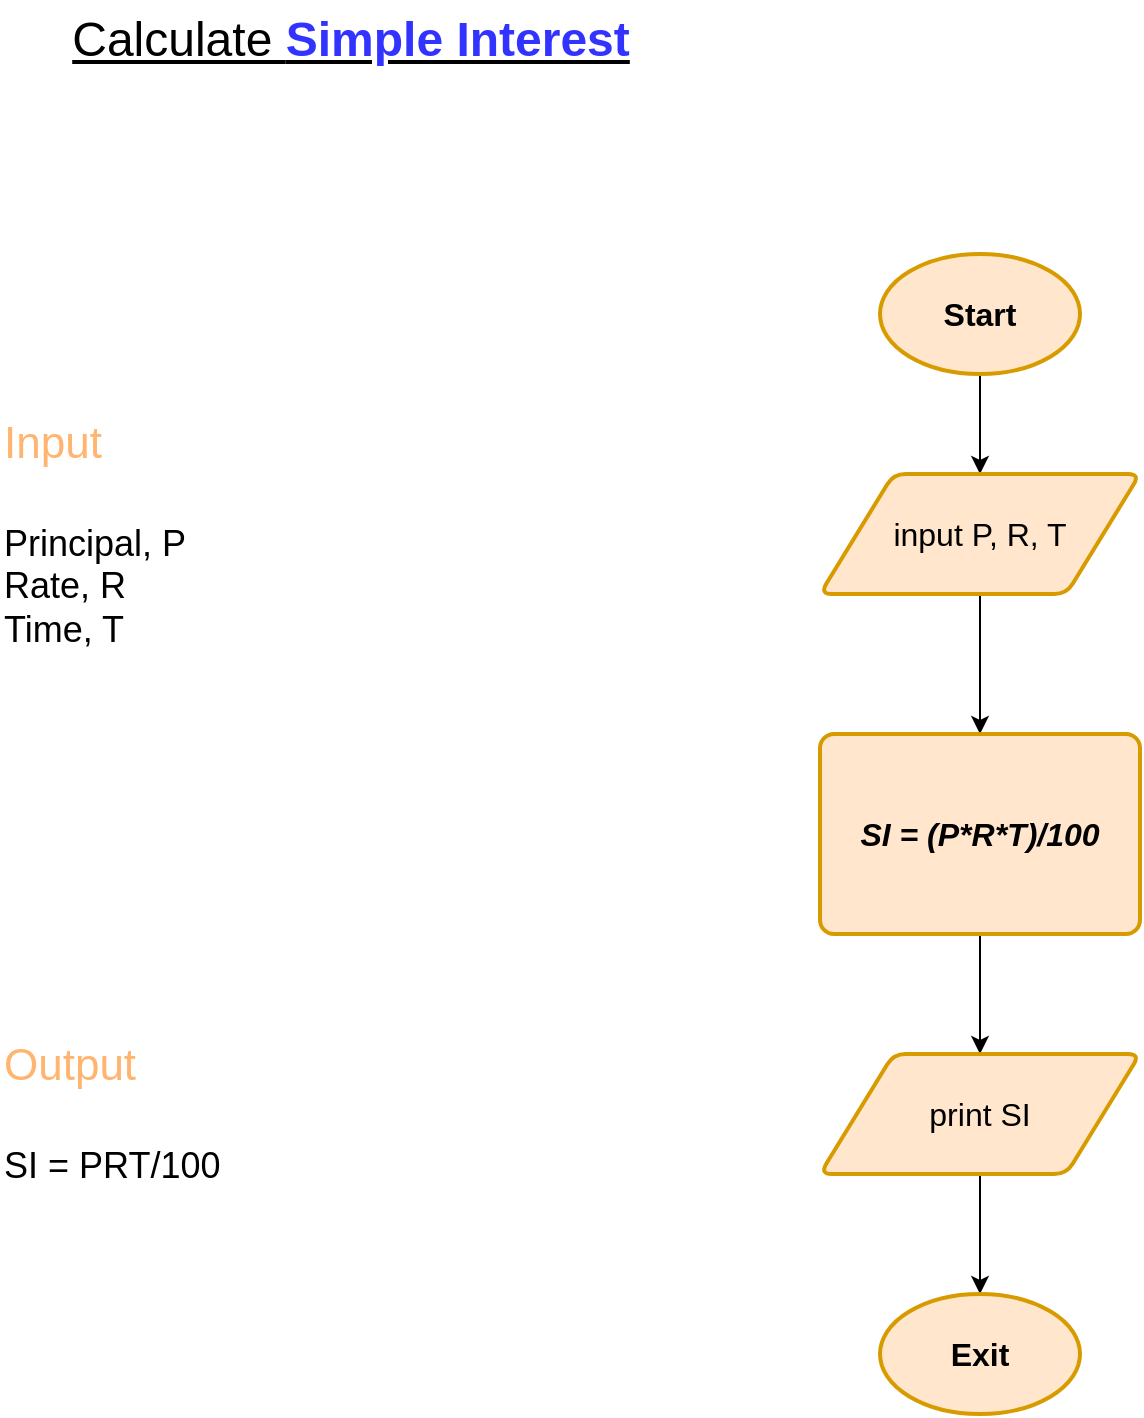 <mxfile version="26.0.16">
  <diagram name="Page-1" id="oW8YaZWi5GH37_h1e9ZP">
    <mxGraphModel dx="1434" dy="884" grid="1" gridSize="10" guides="1" tooltips="1" connect="1" arrows="1" fold="1" page="1" pageScale="1" pageWidth="850" pageHeight="1100" math="0" shadow="0">
      <root>
        <mxCell id="0" />
        <mxCell id="1" parent="0" />
        <mxCell id="ktiTCyIwKl2Dy99G9-hS-7" style="edgeStyle=orthogonalEdgeStyle;rounded=0;orthogonalLoop=1;jettySize=auto;html=1;entryX=0.5;entryY=0;entryDx=0;entryDy=0;" edge="1" parent="1" source="ktiTCyIwKl2Dy99G9-hS-1" target="ktiTCyIwKl2Dy99G9-hS-2">
          <mxGeometry relative="1" as="geometry" />
        </mxCell>
        <mxCell id="ktiTCyIwKl2Dy99G9-hS-1" value="Start" style="strokeWidth=2;html=1;shape=mxgraph.flowchart.start_1;whiteSpace=wrap;fillColor=#ffe6cc;strokeColor=#d79b00;fontSize=16;fontStyle=1" vertex="1" parent="1">
          <mxGeometry x="530" y="210" width="100" height="60" as="geometry" />
        </mxCell>
        <mxCell id="ktiTCyIwKl2Dy99G9-hS-8" style="edgeStyle=orthogonalEdgeStyle;rounded=0;orthogonalLoop=1;jettySize=auto;html=1;entryX=0.5;entryY=0;entryDx=0;entryDy=0;" edge="1" parent="1" source="ktiTCyIwKl2Dy99G9-hS-2" target="ktiTCyIwKl2Dy99G9-hS-3">
          <mxGeometry relative="1" as="geometry" />
        </mxCell>
        <mxCell id="ktiTCyIwKl2Dy99G9-hS-2" value="input P, R, T" style="shape=parallelogram;html=1;strokeWidth=2;perimeter=parallelogramPerimeter;whiteSpace=wrap;rounded=1;arcSize=12;size=0.23;fillColor=#ffe6cc;strokeColor=#d79b00;fontSize=16;" vertex="1" parent="1">
          <mxGeometry x="500" y="320" width="160" height="60" as="geometry" />
        </mxCell>
        <mxCell id="ktiTCyIwKl2Dy99G9-hS-9" style="edgeStyle=orthogonalEdgeStyle;rounded=0;orthogonalLoop=1;jettySize=auto;html=1;entryX=0.5;entryY=0;entryDx=0;entryDy=0;" edge="1" parent="1" source="ktiTCyIwKl2Dy99G9-hS-3" target="ktiTCyIwKl2Dy99G9-hS-4">
          <mxGeometry relative="1" as="geometry" />
        </mxCell>
        <mxCell id="ktiTCyIwKl2Dy99G9-hS-3" value="SI = (P*R*T)/100" style="rounded=1;whiteSpace=wrap;html=1;absoluteArcSize=1;arcSize=14;strokeWidth=2;fillColor=#ffe6cc;strokeColor=#d79b00;fontSize=16;fontStyle=3" vertex="1" parent="1">
          <mxGeometry x="500" y="450" width="160" height="100" as="geometry" />
        </mxCell>
        <mxCell id="ktiTCyIwKl2Dy99G9-hS-10" style="edgeStyle=orthogonalEdgeStyle;rounded=0;orthogonalLoop=1;jettySize=auto;html=1;entryX=0.5;entryY=0;entryDx=0;entryDy=0;entryPerimeter=0;" edge="1" parent="1" source="ktiTCyIwKl2Dy99G9-hS-4" target="ktiTCyIwKl2Dy99G9-hS-5">
          <mxGeometry relative="1" as="geometry">
            <mxPoint x="580" y="720" as="targetPoint" />
          </mxGeometry>
        </mxCell>
        <mxCell id="ktiTCyIwKl2Dy99G9-hS-4" value="print SI" style="shape=parallelogram;html=1;strokeWidth=2;perimeter=parallelogramPerimeter;whiteSpace=wrap;rounded=1;arcSize=12;size=0.23;fillColor=#ffe6cc;strokeColor=#d79b00;fontSize=16;" vertex="1" parent="1">
          <mxGeometry x="500" y="610" width="160" height="60" as="geometry" />
        </mxCell>
        <mxCell id="ktiTCyIwKl2Dy99G9-hS-5" value="Exit" style="strokeWidth=2;html=1;shape=mxgraph.flowchart.start_1;whiteSpace=wrap;fillColor=#ffe6cc;strokeColor=#d79b00;fontSize=16;fontStyle=1" vertex="1" parent="1">
          <mxGeometry x="530" y="730" width="100" height="60" as="geometry" />
        </mxCell>
        <mxCell id="ktiTCyIwKl2Dy99G9-hS-11" value="&lt;font style=&quot;font-size: 22px; color: rgb(255, 181, 112);&quot;&gt;Input&lt;/font&gt;&lt;div&gt;&lt;span style=&quot;font-size: 22px;&quot;&gt;&lt;br&gt;&lt;/span&gt;&lt;div&gt;Principal, P&lt;/div&gt;&lt;div&gt;Rate, R&lt;/div&gt;&lt;div&gt;Time, T&lt;/div&gt;&lt;/div&gt;" style="text;html=1;align=left;verticalAlign=middle;resizable=0;points=[];autosize=1;strokeColor=none;fillColor=none;fontSize=18;" vertex="1" parent="1">
          <mxGeometry x="90" y="285" width="110" height="130" as="geometry" />
        </mxCell>
        <mxCell id="ktiTCyIwKl2Dy99G9-hS-12" value="&lt;font style=&quot;font-size: 22px; color: rgb(255, 181, 112);&quot;&gt;Output&lt;/font&gt;&lt;div&gt;&lt;span style=&quot;font-size: 22px;&quot;&gt;&lt;br&gt;&lt;/span&gt;&lt;div&gt;SI = PRT/100&lt;/div&gt;&lt;/div&gt;" style="text;html=1;align=left;verticalAlign=middle;resizable=0;points=[];autosize=1;strokeColor=none;fillColor=none;fontSize=18;" vertex="1" parent="1">
          <mxGeometry x="90" y="595" width="130" height="90" as="geometry" />
        </mxCell>
        <mxCell id="ktiTCyIwKl2Dy99G9-hS-13" value="Calculate &lt;b&gt;&lt;font style=&quot;color: rgb(51, 51, 255);&quot;&gt;Simple Interest&lt;/font&gt;&lt;/b&gt;" style="text;html=1;align=center;verticalAlign=middle;resizable=0;points=[];autosize=1;strokeColor=none;fillColor=none;fontSize=24;fontStyle=4" vertex="1" parent="1">
          <mxGeometry x="115" y="83" width="300" height="40" as="geometry" />
        </mxCell>
      </root>
    </mxGraphModel>
  </diagram>
</mxfile>
